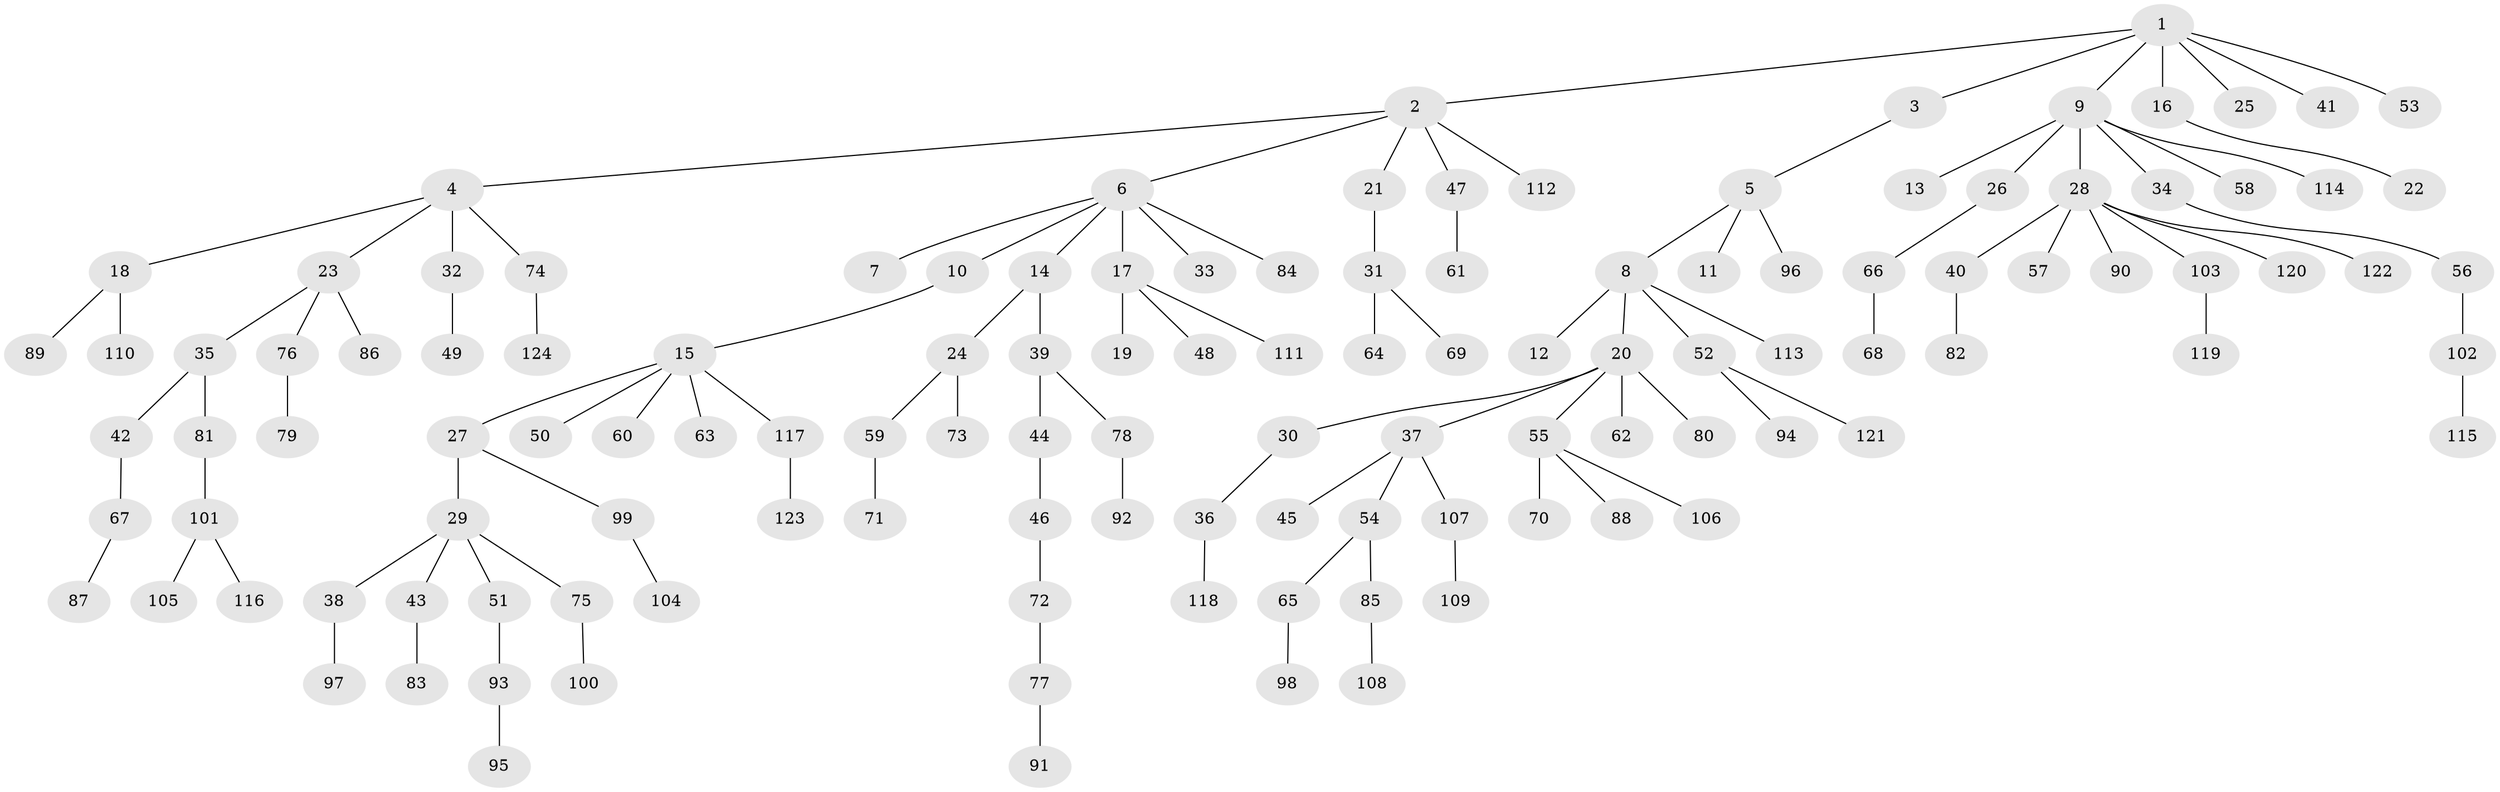 // Generated by graph-tools (version 1.1) at 2025/15/03/09/25 04:15:30]
// undirected, 124 vertices, 123 edges
graph export_dot {
graph [start="1"]
  node [color=gray90,style=filled];
  1;
  2;
  3;
  4;
  5;
  6;
  7;
  8;
  9;
  10;
  11;
  12;
  13;
  14;
  15;
  16;
  17;
  18;
  19;
  20;
  21;
  22;
  23;
  24;
  25;
  26;
  27;
  28;
  29;
  30;
  31;
  32;
  33;
  34;
  35;
  36;
  37;
  38;
  39;
  40;
  41;
  42;
  43;
  44;
  45;
  46;
  47;
  48;
  49;
  50;
  51;
  52;
  53;
  54;
  55;
  56;
  57;
  58;
  59;
  60;
  61;
  62;
  63;
  64;
  65;
  66;
  67;
  68;
  69;
  70;
  71;
  72;
  73;
  74;
  75;
  76;
  77;
  78;
  79;
  80;
  81;
  82;
  83;
  84;
  85;
  86;
  87;
  88;
  89;
  90;
  91;
  92;
  93;
  94;
  95;
  96;
  97;
  98;
  99;
  100;
  101;
  102;
  103;
  104;
  105;
  106;
  107;
  108;
  109;
  110;
  111;
  112;
  113;
  114;
  115;
  116;
  117;
  118;
  119;
  120;
  121;
  122;
  123;
  124;
  1 -- 2;
  1 -- 3;
  1 -- 9;
  1 -- 16;
  1 -- 25;
  1 -- 41;
  1 -- 53;
  2 -- 4;
  2 -- 6;
  2 -- 21;
  2 -- 47;
  2 -- 112;
  3 -- 5;
  4 -- 18;
  4 -- 23;
  4 -- 32;
  4 -- 74;
  5 -- 8;
  5 -- 11;
  5 -- 96;
  6 -- 7;
  6 -- 10;
  6 -- 14;
  6 -- 17;
  6 -- 33;
  6 -- 84;
  8 -- 12;
  8 -- 20;
  8 -- 52;
  8 -- 113;
  9 -- 13;
  9 -- 26;
  9 -- 28;
  9 -- 34;
  9 -- 58;
  9 -- 114;
  10 -- 15;
  14 -- 24;
  14 -- 39;
  15 -- 27;
  15 -- 50;
  15 -- 60;
  15 -- 63;
  15 -- 117;
  16 -- 22;
  17 -- 19;
  17 -- 48;
  17 -- 111;
  18 -- 89;
  18 -- 110;
  20 -- 30;
  20 -- 37;
  20 -- 55;
  20 -- 62;
  20 -- 80;
  21 -- 31;
  23 -- 35;
  23 -- 76;
  23 -- 86;
  24 -- 59;
  24 -- 73;
  26 -- 66;
  27 -- 29;
  27 -- 99;
  28 -- 40;
  28 -- 57;
  28 -- 90;
  28 -- 103;
  28 -- 120;
  28 -- 122;
  29 -- 38;
  29 -- 43;
  29 -- 51;
  29 -- 75;
  30 -- 36;
  31 -- 64;
  31 -- 69;
  32 -- 49;
  34 -- 56;
  35 -- 42;
  35 -- 81;
  36 -- 118;
  37 -- 45;
  37 -- 54;
  37 -- 107;
  38 -- 97;
  39 -- 44;
  39 -- 78;
  40 -- 82;
  42 -- 67;
  43 -- 83;
  44 -- 46;
  46 -- 72;
  47 -- 61;
  51 -- 93;
  52 -- 94;
  52 -- 121;
  54 -- 65;
  54 -- 85;
  55 -- 70;
  55 -- 88;
  55 -- 106;
  56 -- 102;
  59 -- 71;
  65 -- 98;
  66 -- 68;
  67 -- 87;
  72 -- 77;
  74 -- 124;
  75 -- 100;
  76 -- 79;
  77 -- 91;
  78 -- 92;
  81 -- 101;
  85 -- 108;
  93 -- 95;
  99 -- 104;
  101 -- 105;
  101 -- 116;
  102 -- 115;
  103 -- 119;
  107 -- 109;
  117 -- 123;
}
